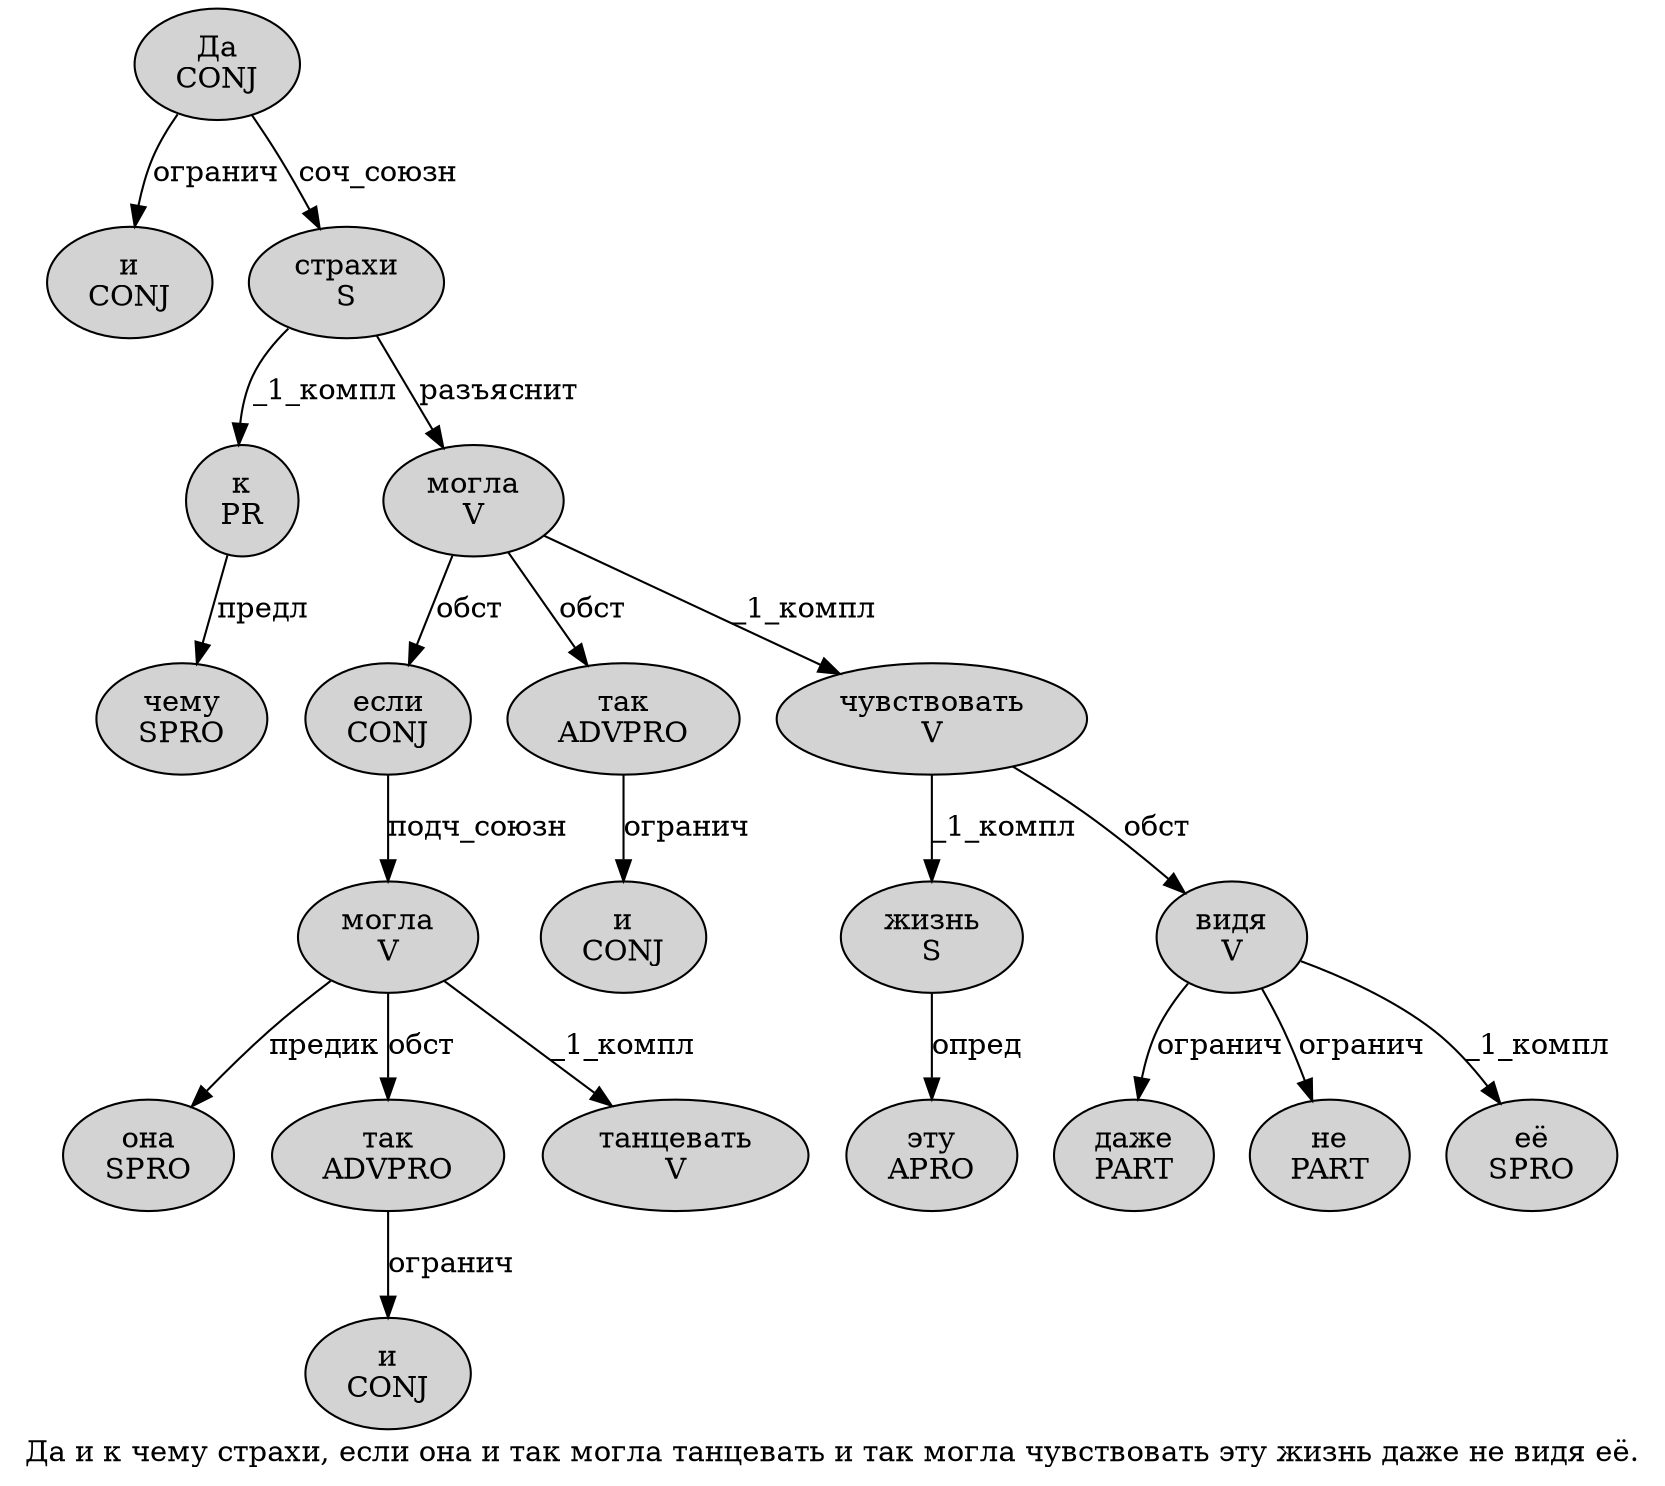 digraph SENTENCE_1836 {
	graph [label="Да и к чему страхи, если она и так могла танцевать и так могла чувствовать эту жизнь даже не видя её."]
	node [style=filled]
		0 [label="Да
CONJ" color="" fillcolor=lightgray penwidth=1 shape=ellipse]
		1 [label="и
CONJ" color="" fillcolor=lightgray penwidth=1 shape=ellipse]
		2 [label="к
PR" color="" fillcolor=lightgray penwidth=1 shape=ellipse]
		3 [label="чему
SPRO" color="" fillcolor=lightgray penwidth=1 shape=ellipse]
		4 [label="страхи
S" color="" fillcolor=lightgray penwidth=1 shape=ellipse]
		6 [label="если
CONJ" color="" fillcolor=lightgray penwidth=1 shape=ellipse]
		7 [label="она
SPRO" color="" fillcolor=lightgray penwidth=1 shape=ellipse]
		8 [label="и
CONJ" color="" fillcolor=lightgray penwidth=1 shape=ellipse]
		9 [label="так
ADVPRO" color="" fillcolor=lightgray penwidth=1 shape=ellipse]
		10 [label="могла
V" color="" fillcolor=lightgray penwidth=1 shape=ellipse]
		11 [label="танцевать
V" color="" fillcolor=lightgray penwidth=1 shape=ellipse]
		12 [label="и
CONJ" color="" fillcolor=lightgray penwidth=1 shape=ellipse]
		13 [label="так
ADVPRO" color="" fillcolor=lightgray penwidth=1 shape=ellipse]
		14 [label="могла
V" color="" fillcolor=lightgray penwidth=1 shape=ellipse]
		15 [label="чувствовать
V" color="" fillcolor=lightgray penwidth=1 shape=ellipse]
		16 [label="эту
APRO" color="" fillcolor=lightgray penwidth=1 shape=ellipse]
		17 [label="жизнь
S" color="" fillcolor=lightgray penwidth=1 shape=ellipse]
		18 [label="даже
PART" color="" fillcolor=lightgray penwidth=1 shape=ellipse]
		19 [label="не
PART" color="" fillcolor=lightgray penwidth=1 shape=ellipse]
		20 [label="видя
V" color="" fillcolor=lightgray penwidth=1 shape=ellipse]
		21 [label="её
SPRO" color="" fillcolor=lightgray penwidth=1 shape=ellipse]
			10 -> 7 [label="предик"]
			10 -> 9 [label="обст"]
			10 -> 11 [label="_1_компл"]
			0 -> 1 [label="огранич"]
			0 -> 4 [label="соч_союзн"]
			20 -> 18 [label="огранич"]
			20 -> 19 [label="огранич"]
			20 -> 21 [label="_1_компл"]
			17 -> 16 [label="опред"]
			9 -> 8 [label="огранич"]
			13 -> 12 [label="огранич"]
			6 -> 10 [label="подч_союзн"]
			4 -> 2 [label="_1_компл"]
			4 -> 14 [label="разъяснит"]
			14 -> 6 [label="обст"]
			14 -> 13 [label="обст"]
			14 -> 15 [label="_1_компл"]
			2 -> 3 [label="предл"]
			15 -> 17 [label="_1_компл"]
			15 -> 20 [label="обст"]
}